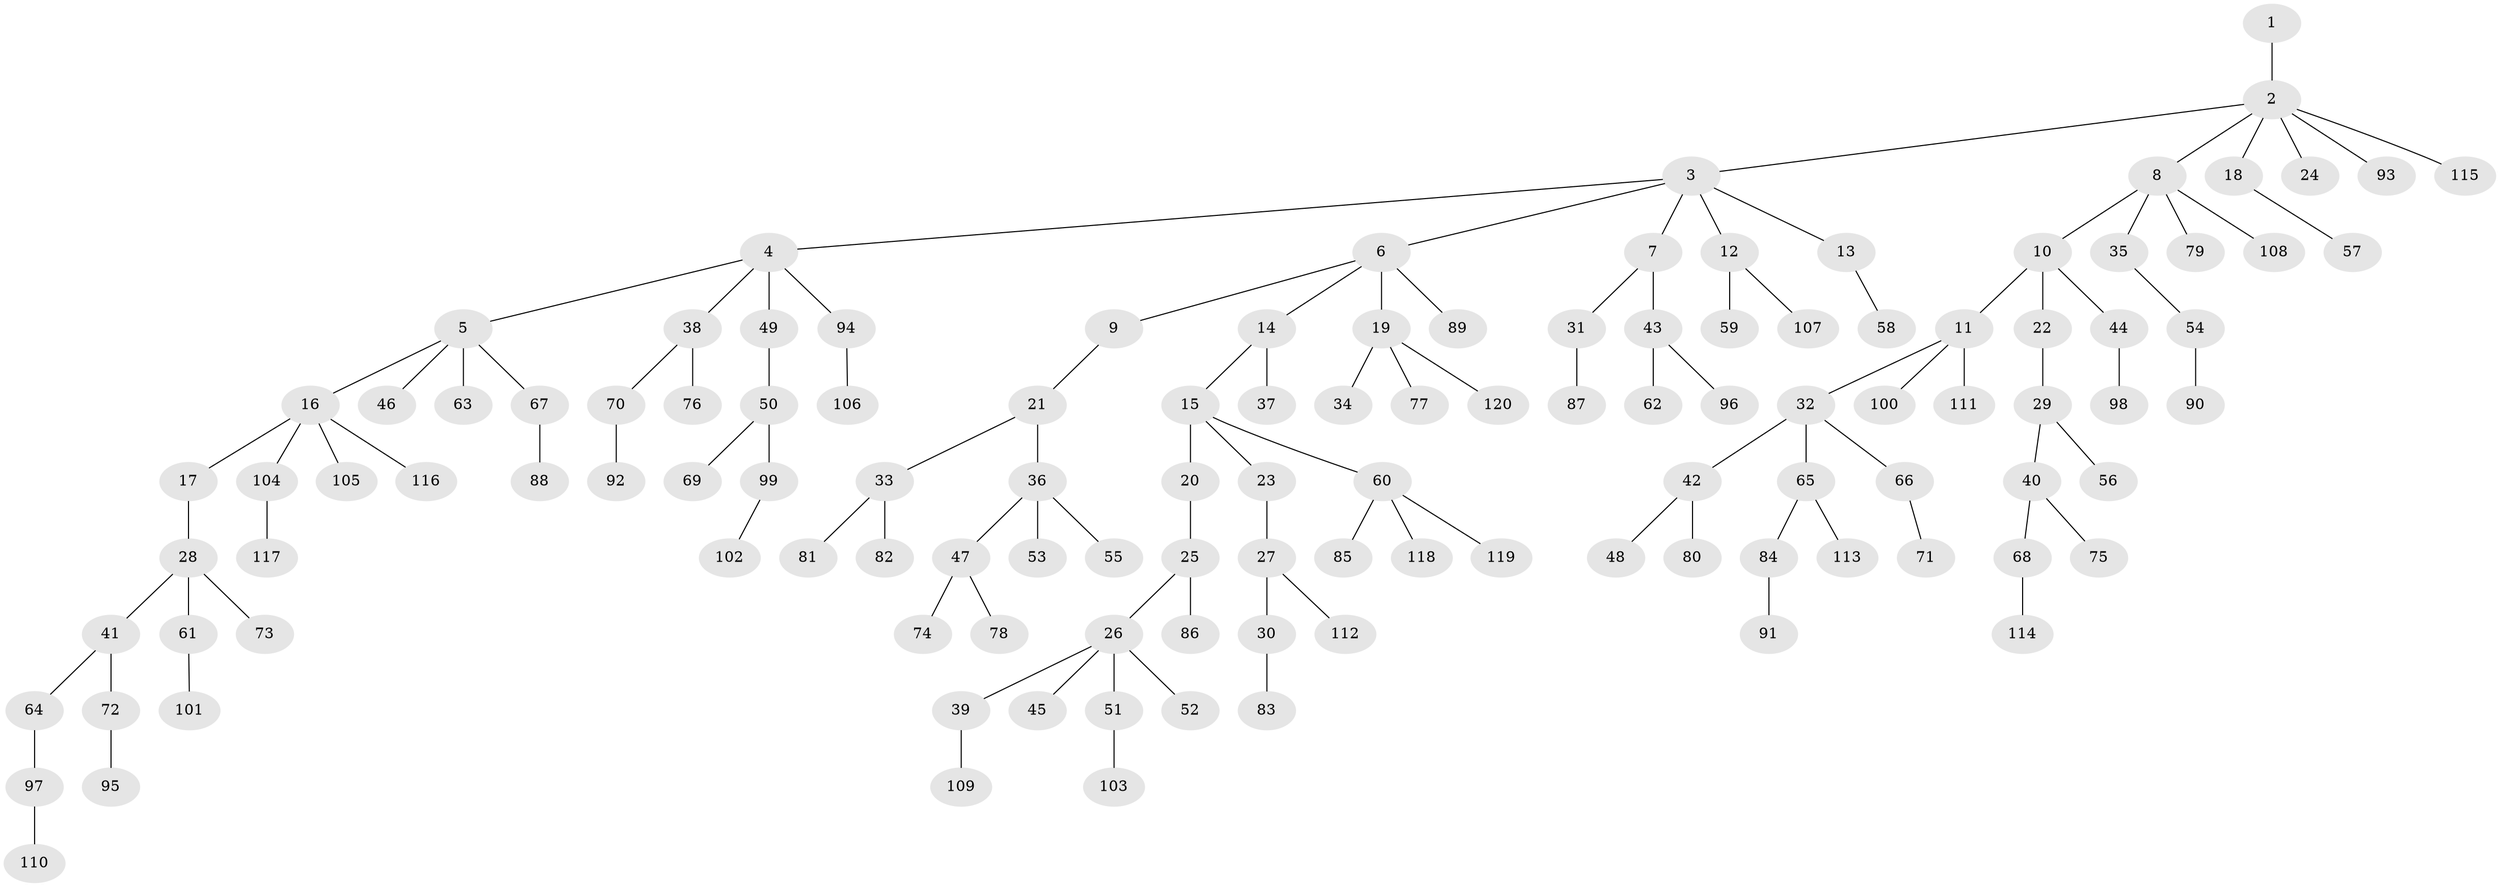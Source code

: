 // Generated by graph-tools (version 1.1) at 2025/11/02/27/25 16:11:27]
// undirected, 120 vertices, 119 edges
graph export_dot {
graph [start="1"]
  node [color=gray90,style=filled];
  1;
  2;
  3;
  4;
  5;
  6;
  7;
  8;
  9;
  10;
  11;
  12;
  13;
  14;
  15;
  16;
  17;
  18;
  19;
  20;
  21;
  22;
  23;
  24;
  25;
  26;
  27;
  28;
  29;
  30;
  31;
  32;
  33;
  34;
  35;
  36;
  37;
  38;
  39;
  40;
  41;
  42;
  43;
  44;
  45;
  46;
  47;
  48;
  49;
  50;
  51;
  52;
  53;
  54;
  55;
  56;
  57;
  58;
  59;
  60;
  61;
  62;
  63;
  64;
  65;
  66;
  67;
  68;
  69;
  70;
  71;
  72;
  73;
  74;
  75;
  76;
  77;
  78;
  79;
  80;
  81;
  82;
  83;
  84;
  85;
  86;
  87;
  88;
  89;
  90;
  91;
  92;
  93;
  94;
  95;
  96;
  97;
  98;
  99;
  100;
  101;
  102;
  103;
  104;
  105;
  106;
  107;
  108;
  109;
  110;
  111;
  112;
  113;
  114;
  115;
  116;
  117;
  118;
  119;
  120;
  1 -- 2;
  2 -- 3;
  2 -- 8;
  2 -- 18;
  2 -- 24;
  2 -- 93;
  2 -- 115;
  3 -- 4;
  3 -- 6;
  3 -- 7;
  3 -- 12;
  3 -- 13;
  4 -- 5;
  4 -- 38;
  4 -- 49;
  4 -- 94;
  5 -- 16;
  5 -- 46;
  5 -- 63;
  5 -- 67;
  6 -- 9;
  6 -- 14;
  6 -- 19;
  6 -- 89;
  7 -- 31;
  7 -- 43;
  8 -- 10;
  8 -- 35;
  8 -- 79;
  8 -- 108;
  9 -- 21;
  10 -- 11;
  10 -- 22;
  10 -- 44;
  11 -- 32;
  11 -- 100;
  11 -- 111;
  12 -- 59;
  12 -- 107;
  13 -- 58;
  14 -- 15;
  14 -- 37;
  15 -- 20;
  15 -- 23;
  15 -- 60;
  16 -- 17;
  16 -- 104;
  16 -- 105;
  16 -- 116;
  17 -- 28;
  18 -- 57;
  19 -- 34;
  19 -- 77;
  19 -- 120;
  20 -- 25;
  21 -- 33;
  21 -- 36;
  22 -- 29;
  23 -- 27;
  25 -- 26;
  25 -- 86;
  26 -- 39;
  26 -- 45;
  26 -- 51;
  26 -- 52;
  27 -- 30;
  27 -- 112;
  28 -- 41;
  28 -- 61;
  28 -- 73;
  29 -- 40;
  29 -- 56;
  30 -- 83;
  31 -- 87;
  32 -- 42;
  32 -- 65;
  32 -- 66;
  33 -- 81;
  33 -- 82;
  35 -- 54;
  36 -- 47;
  36 -- 53;
  36 -- 55;
  38 -- 70;
  38 -- 76;
  39 -- 109;
  40 -- 68;
  40 -- 75;
  41 -- 64;
  41 -- 72;
  42 -- 48;
  42 -- 80;
  43 -- 62;
  43 -- 96;
  44 -- 98;
  47 -- 74;
  47 -- 78;
  49 -- 50;
  50 -- 69;
  50 -- 99;
  51 -- 103;
  54 -- 90;
  60 -- 85;
  60 -- 118;
  60 -- 119;
  61 -- 101;
  64 -- 97;
  65 -- 84;
  65 -- 113;
  66 -- 71;
  67 -- 88;
  68 -- 114;
  70 -- 92;
  72 -- 95;
  84 -- 91;
  94 -- 106;
  97 -- 110;
  99 -- 102;
  104 -- 117;
}
